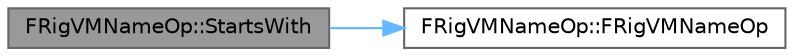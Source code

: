 digraph "FRigVMNameOp::StartsWith"
{
 // INTERACTIVE_SVG=YES
 // LATEX_PDF_SIZE
  bgcolor="transparent";
  edge [fontname=Helvetica,fontsize=10,labelfontname=Helvetica,labelfontsize=10];
  node [fontname=Helvetica,fontsize=10,shape=box,height=0.2,width=0.4];
  rankdir="LR";
  Node1 [id="Node000001",label="FRigVMNameOp::StartsWith",height=0.2,width=0.4,color="gray40", fillcolor="grey60", style="filled", fontcolor="black",tooltip=" "];
  Node1 -> Node2 [id="edge1_Node000001_Node000002",color="steelblue1",style="solid",tooltip=" "];
  Node2 [id="Node000002",label="FRigVMNameOp::FRigVMNameOp",height=0.2,width=0.4,color="grey40", fillcolor="white", style="filled",URL="$d4/d75/structFRigVMNameOp.html#ab2e7d3aecc43c6aacd7b99bdd9ee720e",tooltip=" "];
}
